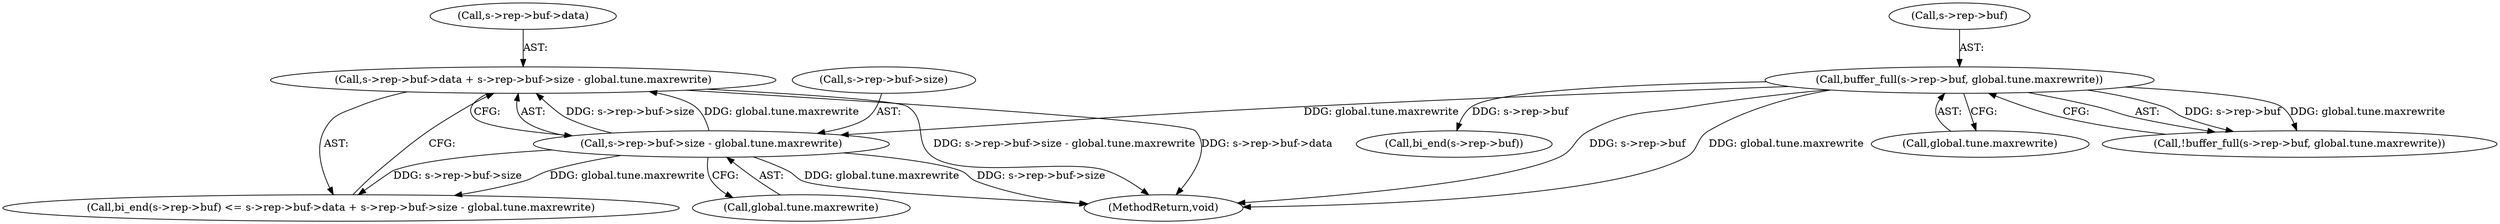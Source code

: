 digraph "0_haproxy_b4d05093bc89f71377230228007e69a1434c1a0c@API" {
"1000835" [label="(Call,s->rep->buf->data + s->rep->buf->size - global.tune.maxrewrite)"];
"1000843" [label="(Call,s->rep->buf->size - global.tune.maxrewrite)"];
"1000817" [label="(Call,buffer_full(s->rep->buf, global.tune.maxrewrite))"];
"1000823" [label="(Call,global.tune.maxrewrite)"];
"1000828" [label="(Call,bi_end(s->rep->buf) <= s->rep->buf->data + s->rep->buf->size - global.tune.maxrewrite)"];
"1000818" [label="(Call,s->rep->buf)"];
"1000817" [label="(Call,buffer_full(s->rep->buf, global.tune.maxrewrite))"];
"1000903" [label="(MethodReturn,void)"];
"1000844" [label="(Call,s->rep->buf->size)"];
"1000835" [label="(Call,s->rep->buf->data + s->rep->buf->size - global.tune.maxrewrite)"];
"1000816" [label="(Call,!buffer_full(s->rep->buf, global.tune.maxrewrite))"];
"1000836" [label="(Call,s->rep->buf->data)"];
"1000843" [label="(Call,s->rep->buf->size - global.tune.maxrewrite)"];
"1000829" [label="(Call,bi_end(s->rep->buf))"];
"1000851" [label="(Call,global.tune.maxrewrite)"];
"1000835" -> "1000828"  [label="AST: "];
"1000835" -> "1000843"  [label="CFG: "];
"1000836" -> "1000835"  [label="AST: "];
"1000843" -> "1000835"  [label="AST: "];
"1000828" -> "1000835"  [label="CFG: "];
"1000835" -> "1000903"  [label="DDG: s->rep->buf->size - global.tune.maxrewrite"];
"1000835" -> "1000903"  [label="DDG: s->rep->buf->data"];
"1000843" -> "1000835"  [label="DDG: s->rep->buf->size"];
"1000843" -> "1000835"  [label="DDG: global.tune.maxrewrite"];
"1000843" -> "1000851"  [label="CFG: "];
"1000844" -> "1000843"  [label="AST: "];
"1000851" -> "1000843"  [label="AST: "];
"1000843" -> "1000903"  [label="DDG: global.tune.maxrewrite"];
"1000843" -> "1000903"  [label="DDG: s->rep->buf->size"];
"1000843" -> "1000828"  [label="DDG: s->rep->buf->size"];
"1000843" -> "1000828"  [label="DDG: global.tune.maxrewrite"];
"1000817" -> "1000843"  [label="DDG: global.tune.maxrewrite"];
"1000817" -> "1000816"  [label="AST: "];
"1000817" -> "1000823"  [label="CFG: "];
"1000818" -> "1000817"  [label="AST: "];
"1000823" -> "1000817"  [label="AST: "];
"1000816" -> "1000817"  [label="CFG: "];
"1000817" -> "1000903"  [label="DDG: s->rep->buf"];
"1000817" -> "1000903"  [label="DDG: global.tune.maxrewrite"];
"1000817" -> "1000816"  [label="DDG: s->rep->buf"];
"1000817" -> "1000816"  [label="DDG: global.tune.maxrewrite"];
"1000817" -> "1000829"  [label="DDG: s->rep->buf"];
}
